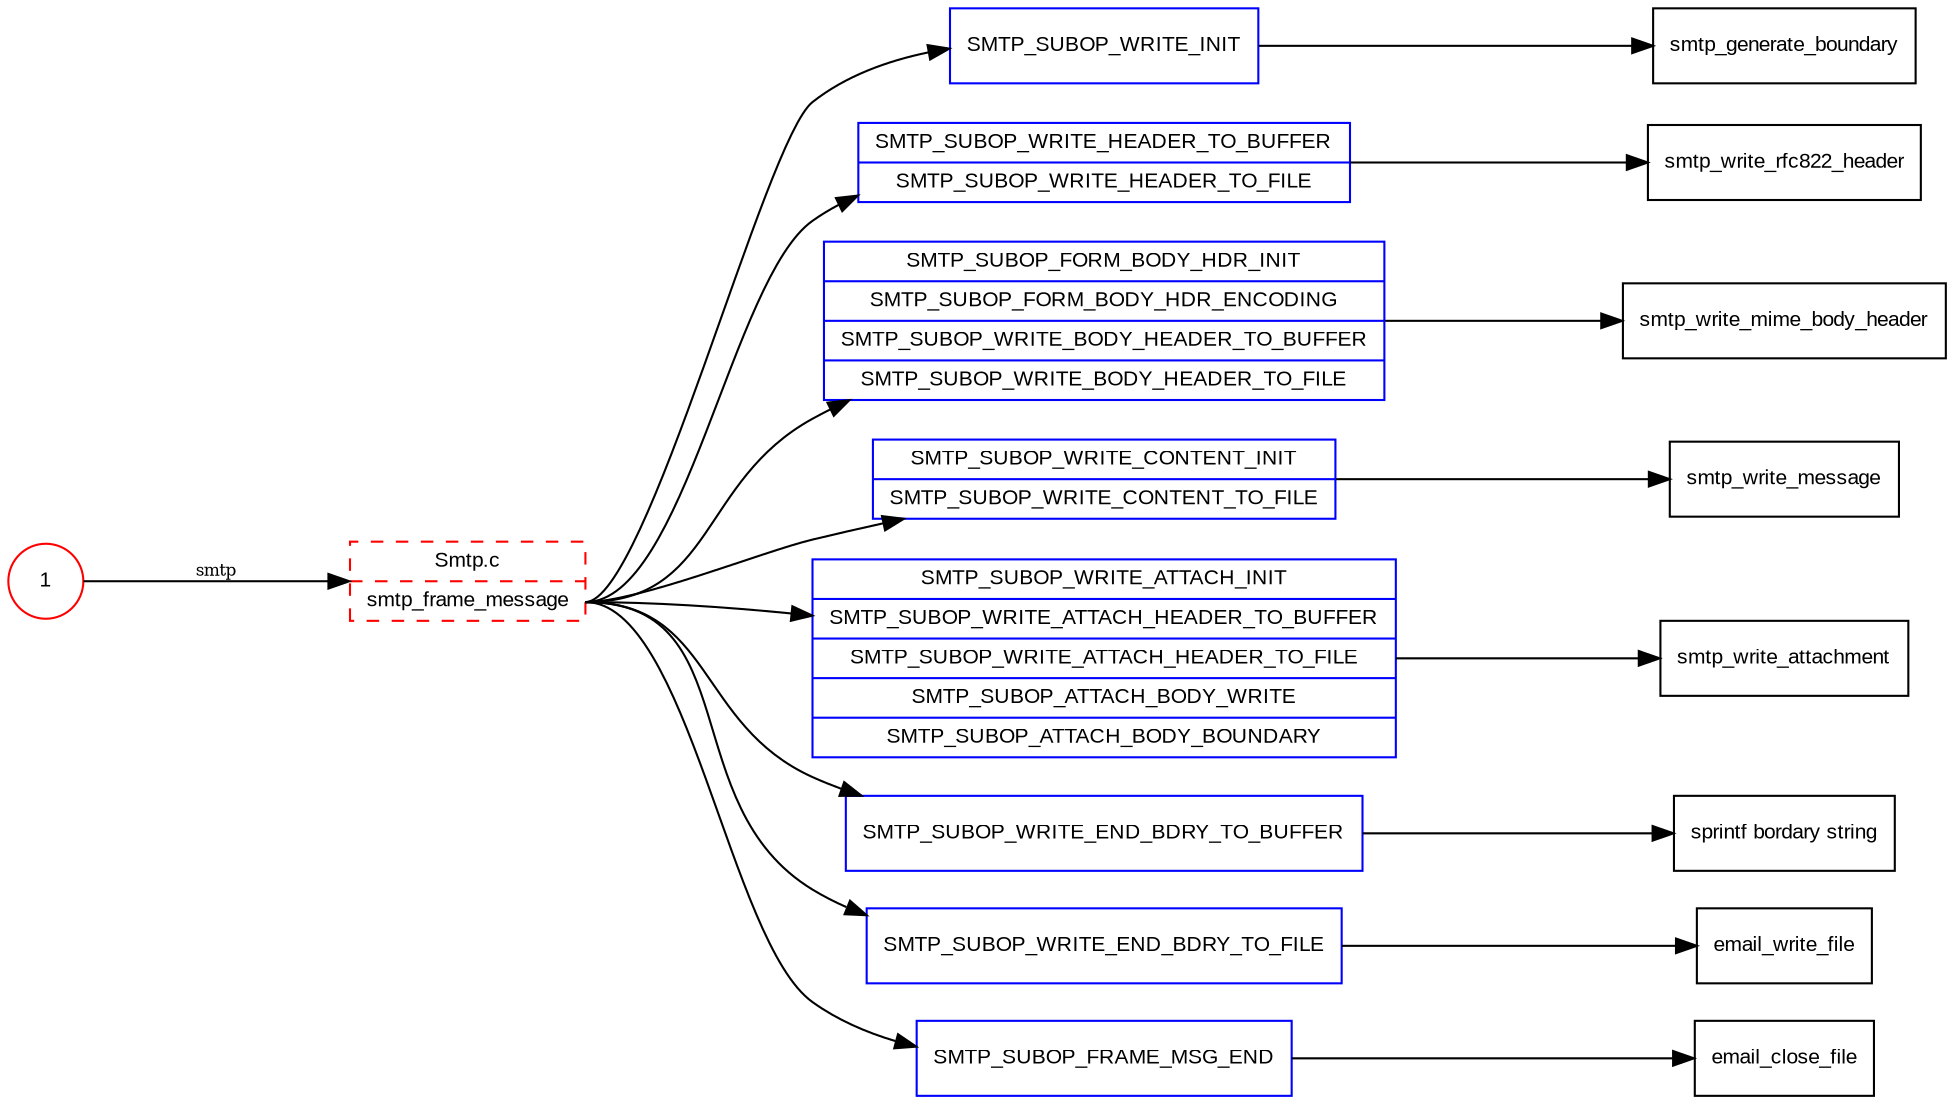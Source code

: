 digraph g {

	graph [ranksep=1.5 splines=true overlap=false];
	node [fontsize = 10 shape = box fontname = "Arial"];
	edge [labelfontsize="10" fontsize="8"];
	rankdir = LR;

	begin [ shape = circle
			/* style = filled */
			color = red
			label = "1"
	];

	node0 [
		shape = record
		label = "<0> Smtp.c | <1> smtp_frame_message"
		color = red
		style = dashed
		/* width = 2.4 */
	];

	state0 [ label = "SMTP_SUBOP_WRITE_INIT"
		color = blue
	];

	state10s [
		label = "SMTP_SUBOP_WRITE_HEADER_TO_BUFFER | SMTP_SUBOP_WRITE_HEADER_TO_FILE"
		shape = record
		color = blue
	];

	state20s [
		shape = record
		label = "SMTP_SUBOP_FORM_BODY_HDR_INIT | SMTP_SUBOP_FORM_BODY_HDR_ENCODING | SMTP_SUBOP_WRITE_BODY_HEADER_TO_BUFFER | SMTP_SUBOP_WRITE_BODY_HEADER_TO_FILE"
		color = blue
	];

	state30s [
		shape = record
		label = "SMTP_SUBOP_WRITE_CONTENT_INIT | SMTP_SUBOP_WRITE_CONTENT_TO_FILE"
		color = blue
	];

	state40s [
		label = "SMTP_SUBOP_WRITE_ATTACH_INIT | SMTP_SUBOP_WRITE_ATTACH_HEADER_TO_BUFFER | SMTP_SUBOP_WRITE_ATTACH_HEADER_TO_FILE | SMTP_SUBOP_ATTACH_BODY_WRITE | SMTP_SUBOP_ATTACH_BODY_BOUNDARY"
		shape = record
		color = blue
	];

	state50 [ label = "SMTP_SUBOP_WRITE_END_BDRY_TO_BUFFER"
		color = blue
	];

	state60 [ label = "SMTP_SUBOP_WRITE_END_BDRY_TO_FILE"
		color = blue
	];

	state70 [ label = "SMTP_SUBOP_FRAME_MSG_END"
		color = blue
	];

	begin -> node0 [label = "smtp"];

	state0 -> "smtp_generate_boundary";
	state10s -> "smtp_write_rfc822_header";
	state20s -> "smtp_write_mime_body_header";
	state30s -> "smtp_write_message";
	state40s -> "smtp_write_attachment";
	state50 -> "sprintf bordary string";
	state60 -> "email_write_file";
	state70 -> "email_close_file";

	node0 :1 -> state0;
	node0 :1 -> state10s;
	node0 :1 -> state20s;
	node0 :1 -> state30s;
	node0 :1 -> state40s;
	node0 :1 -> state50;
	node0 :1 -> state60;
	node0 :1 -> state70;
}
